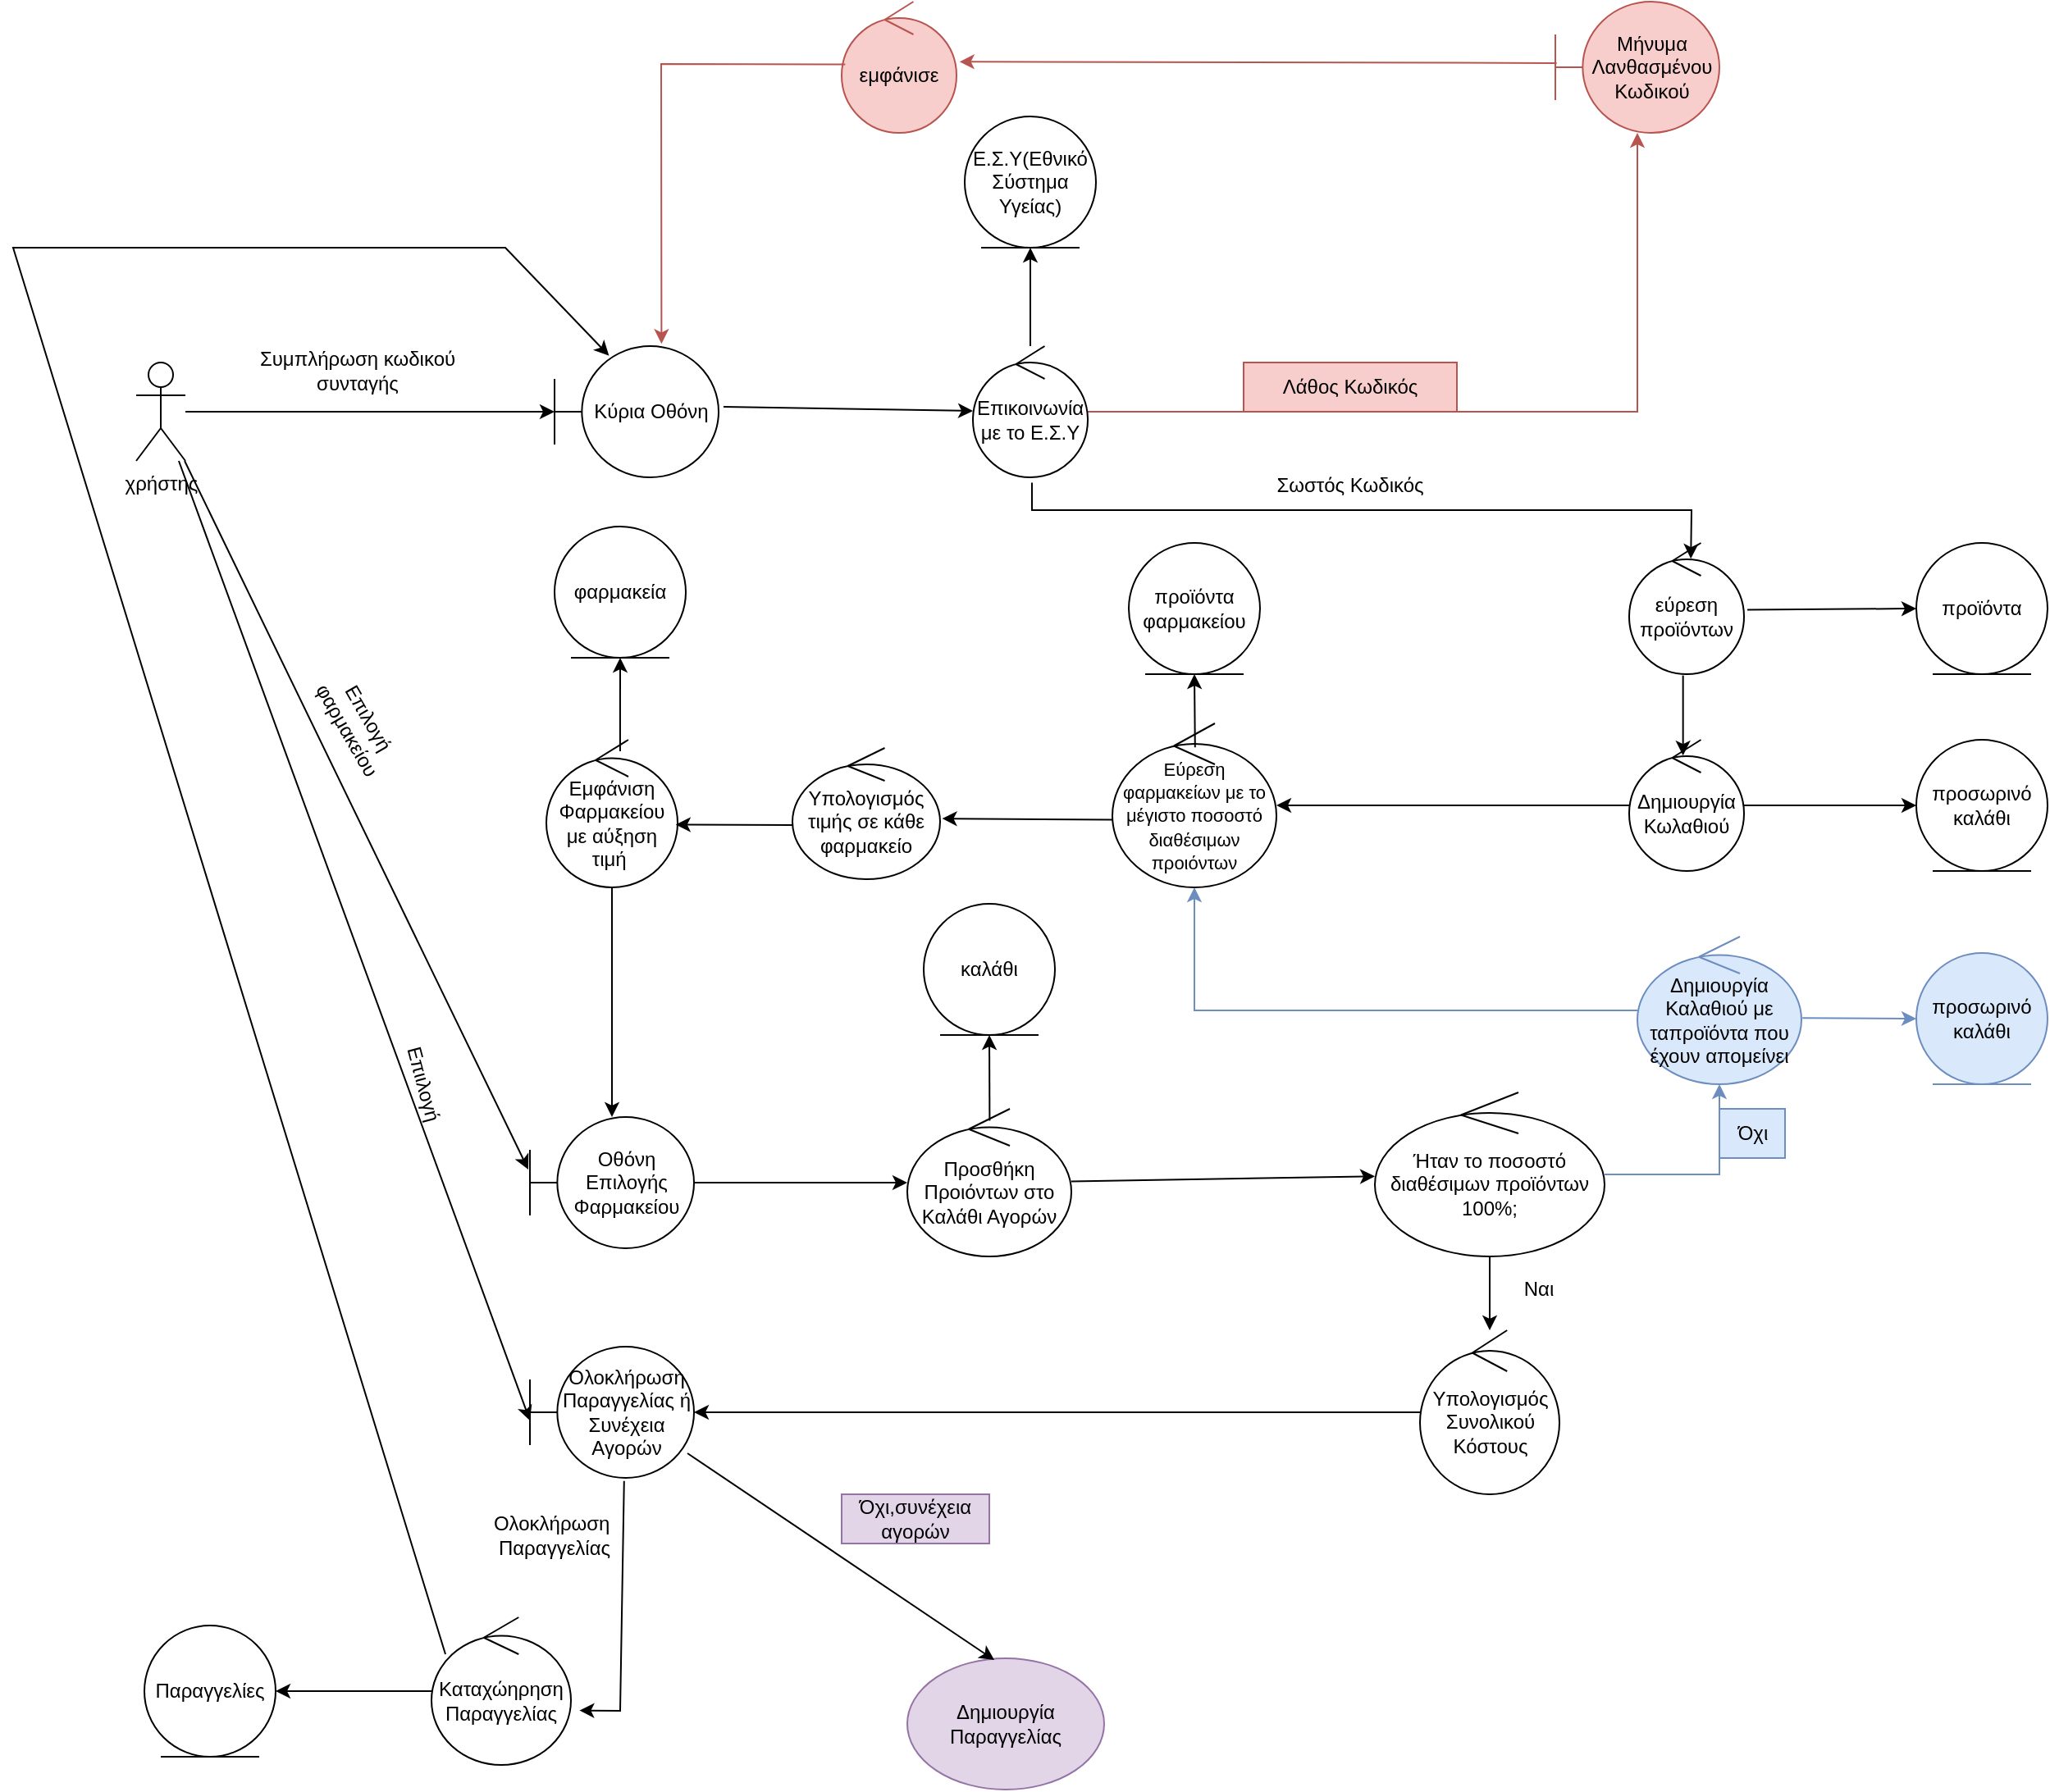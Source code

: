 <mxfile version="21.2.8" type="device">
  <diagram name="Page-1" id="PWL2UhRzFVZZNOHjkBoN">
    <mxGraphModel dx="1886" dy="1706" grid="1" gridSize="10" guides="1" tooltips="1" connect="1" arrows="1" fold="1" page="1" pageScale="1" pageWidth="850" pageHeight="1100" math="0" shadow="0">
      <root>
        <mxCell id="0" />
        <mxCell id="1" parent="0" />
        <mxCell id="ywj3BDyXeFq298JnpdSI-65" style="edgeStyle=orthogonalEdgeStyle;rounded=0;orthogonalLoop=1;jettySize=auto;html=1;" parent="1" source="ywj3BDyXeFq298JnpdSI-1" target="ywj3BDyXeFq298JnpdSI-2" edge="1">
          <mxGeometry relative="1" as="geometry" />
        </mxCell>
        <mxCell id="ywj3BDyXeFq298JnpdSI-1" value="χρήστης" style="shape=umlActor;verticalLabelPosition=bottom;verticalAlign=top;html=1;outlineConnect=0;" parent="1" vertex="1">
          <mxGeometry x="-5" y="-50" width="30" height="60" as="geometry" />
        </mxCell>
        <mxCell id="ywj3BDyXeFq298JnpdSI-2" value="Κύρια Οθόνη" style="shape=umlBoundary;whiteSpace=wrap;html=1;" parent="1" vertex="1">
          <mxGeometry x="250" y="-60" width="100" height="80" as="geometry" />
        </mxCell>
        <mxCell id="ywj3BDyXeFq298JnpdSI-69" style="edgeStyle=orthogonalEdgeStyle;rounded=0;orthogonalLoop=1;jettySize=auto;html=1;fillColor=#f8cecc;strokeColor=#b85450;" parent="1" source="ywj3BDyXeFq298JnpdSI-6" target="ywj3BDyXeFq298JnpdSI-46" edge="1">
          <mxGeometry relative="1" as="geometry" />
        </mxCell>
        <mxCell id="ywj3BDyXeFq298JnpdSI-70" style="edgeStyle=orthogonalEdgeStyle;rounded=0;orthogonalLoop=1;jettySize=auto;html=1;entryX=0.5;entryY=1;entryDx=0;entryDy=0;" parent="1" source="ywj3BDyXeFq298JnpdSI-6" target="ywj3BDyXeFq298JnpdSI-8" edge="1">
          <mxGeometry relative="1" as="geometry" />
        </mxCell>
        <mxCell id="ywj3BDyXeFq298JnpdSI-6" value="Επικοινωνία με το E.Σ.Υ" style="ellipse;shape=umlControl;whiteSpace=wrap;html=1;" parent="1" vertex="1">
          <mxGeometry x="505" y="-60" width="70" height="80" as="geometry" />
        </mxCell>
        <mxCell id="ywj3BDyXeFq298JnpdSI-8" value="Ε.Σ.Υ(Εθνικό Σύστημα Υγείας)" style="ellipse;shape=umlEntity;whiteSpace=wrap;html=1;" parent="1" vertex="1">
          <mxGeometry x="500" y="-200" width="80" height="80" as="geometry" />
        </mxCell>
        <mxCell id="ywj3BDyXeFq298JnpdSI-10" value="" style="endArrow=classic;html=1;rounded=0;exitX=1.03;exitY=0.463;exitDx=0;exitDy=0;exitPerimeter=0;" parent="1" source="ywj3BDyXeFq298JnpdSI-2" target="ywj3BDyXeFq298JnpdSI-6" edge="1">
          <mxGeometry width="50" height="50" relative="1" as="geometry">
            <mxPoint x="360" y="220" as="sourcePoint" />
            <mxPoint x="380" y="200" as="targetPoint" />
          </mxGeometry>
        </mxCell>
        <mxCell id="ywj3BDyXeFq298JnpdSI-79" style="edgeStyle=orthogonalEdgeStyle;rounded=0;orthogonalLoop=1;jettySize=auto;html=1;" parent="1" source="ywj3BDyXeFq298JnpdSI-11" target="ywj3BDyXeFq298JnpdSI-14" edge="1">
          <mxGeometry relative="1" as="geometry" />
        </mxCell>
        <mxCell id="ywj3BDyXeFq298JnpdSI-11" value="Δημιουργία Κωλαθιού" style="ellipse;shape=umlControl;whiteSpace=wrap;html=1;" parent="1" vertex="1">
          <mxGeometry x="905" y="180" width="70" height="80" as="geometry" />
        </mxCell>
        <mxCell id="ywj3BDyXeFq298JnpdSI-80" style="edgeStyle=orthogonalEdgeStyle;rounded=0;orthogonalLoop=1;jettySize=auto;html=1;entryX=0.5;entryY=1;entryDx=0;entryDy=0;exitX=0.562;exitY=0.078;exitDx=0;exitDy=0;exitPerimeter=0;" parent="1" source="ywj3BDyXeFq298JnpdSI-29" target="ywj3BDyXeFq298JnpdSI-23" edge="1">
          <mxGeometry relative="1" as="geometry" />
        </mxCell>
        <mxCell id="ywj3BDyXeFq298JnpdSI-14" value="&lt;font style=&quot;font-size: 11px;&quot;&gt;Εύρεση φαρμακείων με το μέγιστο ποσοστό διαθέσιμων προιόντων&lt;/font&gt;" style="ellipse;shape=umlControl;whiteSpace=wrap;html=1;" parent="1" vertex="1">
          <mxGeometry x="590" y="170" width="100" height="100" as="geometry" />
        </mxCell>
        <mxCell id="ywj3BDyXeFq298JnpdSI-83" style="edgeStyle=orthogonalEdgeStyle;rounded=0;orthogonalLoop=1;jettySize=auto;html=1;" parent="1" source="ywj3BDyXeFq298JnpdSI-17" target="ywj3BDyXeFq298JnpdSI-21" edge="1">
          <mxGeometry relative="1" as="geometry" />
        </mxCell>
        <mxCell id="ywj3BDyXeFq298JnpdSI-17" value="Οθόνη Επιλογής Φαρμακείου" style="shape=umlBoundary;whiteSpace=wrap;html=1;" parent="1" vertex="1">
          <mxGeometry x="235" y="410" width="100" height="80" as="geometry" />
        </mxCell>
        <mxCell id="ywj3BDyXeFq298JnpdSI-20" value="Επιλογή&lt;br style=&quot;border-color: var(--border-color);&quot;&gt;φαρμακείου" style="text;html=1;align=center;verticalAlign=middle;resizable=0;points=[];autosize=1;strokeColor=none;fillColor=none;rotation=60;" parent="1" vertex="1">
          <mxGeometry x="85" y="150" width="90" height="40" as="geometry" />
        </mxCell>
        <mxCell id="ywj3BDyXeFq298JnpdSI-21" value="Προσθήκη Προιόντων στο Καλάθι Αγορών" style="ellipse;shape=umlControl;whiteSpace=wrap;html=1;" parent="1" vertex="1">
          <mxGeometry x="465" y="405" width="100" height="90" as="geometry" />
        </mxCell>
        <mxCell id="ywj3BDyXeFq298JnpdSI-23" value="φαρμακεία" style="ellipse;shape=umlEntity;whiteSpace=wrap;html=1;" parent="1" vertex="1">
          <mxGeometry x="250" y="50" width="80" height="80" as="geometry" />
        </mxCell>
        <mxCell id="ywj3BDyXeFq298JnpdSI-25" value="Υπολογισμός τιμής σε κάθε φαρμακείο" style="ellipse;shape=umlControl;whiteSpace=wrap;html=1;" parent="1" vertex="1">
          <mxGeometry x="395" y="185" width="90" height="80" as="geometry" />
        </mxCell>
        <mxCell id="ywj3BDyXeFq298JnpdSI-28" value="" style="endArrow=classic;html=1;rounded=0;exitX=0;exitY=0.588;exitDx=0;exitDy=0;exitPerimeter=0;entryX=1.014;entryY=0.538;entryDx=0;entryDy=0;entryPerimeter=0;" parent="1" source="ywj3BDyXeFq298JnpdSI-14" target="ywj3BDyXeFq298JnpdSI-25" edge="1">
          <mxGeometry width="50" height="50" relative="1" as="geometry">
            <mxPoint x="390" y="430" as="sourcePoint" />
            <mxPoint x="440" y="380" as="targetPoint" />
          </mxGeometry>
        </mxCell>
        <mxCell id="ywj3BDyXeFq298JnpdSI-81" style="edgeStyle=orthogonalEdgeStyle;rounded=0;orthogonalLoop=1;jettySize=auto;html=1;" parent="1" source="ywj3BDyXeFq298JnpdSI-29" target="ywj3BDyXeFq298JnpdSI-17" edge="1">
          <mxGeometry relative="1" as="geometry" />
        </mxCell>
        <mxCell id="ywj3BDyXeFq298JnpdSI-29" value="Εμφάνιση Φαρμακείου με αύξηση τιμή&amp;nbsp;&lt;br&gt;" style="ellipse;shape=umlControl;whiteSpace=wrap;html=1;" parent="1" vertex="1">
          <mxGeometry x="245" y="180" width="80" height="90" as="geometry" />
        </mxCell>
        <mxCell id="ywj3BDyXeFq298JnpdSI-32" value="" style="endArrow=classic;html=1;rounded=0;exitX=0;exitY=0.588;exitDx=0;exitDy=0;exitPerimeter=0;entryX=0.986;entryY=0.575;entryDx=0;entryDy=0;entryPerimeter=0;" parent="1" source="ywj3BDyXeFq298JnpdSI-25" target="ywj3BDyXeFq298JnpdSI-29" edge="1">
          <mxGeometry width="50" height="50" relative="1" as="geometry">
            <mxPoint x="370" y="510" as="sourcePoint" />
            <mxPoint x="420" y="460" as="targetPoint" />
          </mxGeometry>
        </mxCell>
        <mxCell id="ywj3BDyXeFq298JnpdSI-85" style="edgeStyle=orthogonalEdgeStyle;rounded=0;orthogonalLoop=1;jettySize=auto;html=1;fillColor=#dae8fc;strokeColor=#6c8ebf;" parent="1" source="ywj3BDyXeFq298JnpdSI-33" target="ywj3BDyXeFq298JnpdSI-40" edge="1">
          <mxGeometry relative="1" as="geometry" />
        </mxCell>
        <mxCell id="ywj3BDyXeFq298JnpdSI-87" style="edgeStyle=orthogonalEdgeStyle;rounded=0;orthogonalLoop=1;jettySize=auto;html=1;" parent="1" source="ywj3BDyXeFq298JnpdSI-33" target="ywj3BDyXeFq298JnpdSI-52" edge="1">
          <mxGeometry relative="1" as="geometry" />
        </mxCell>
        <mxCell id="ywj3BDyXeFq298JnpdSI-33" value="Ήταν το ποσοστό διαθέσιμων&amp;nbsp;προϊόντων 100%;" style="ellipse;shape=umlControl;whiteSpace=wrap;html=1;" parent="1" vertex="1">
          <mxGeometry x="750" y="395" width="140" height="100" as="geometry" />
        </mxCell>
        <mxCell id="ywj3BDyXeFq298JnpdSI-35" value="" style="endArrow=classic;html=1;rounded=0;" parent="1" source="ywj3BDyXeFq298JnpdSI-21" target="ywj3BDyXeFq298JnpdSI-33" edge="1">
          <mxGeometry width="50" height="50" relative="1" as="geometry">
            <mxPoint x="530" y="700" as="sourcePoint" />
            <mxPoint x="580" y="650" as="targetPoint" />
          </mxGeometry>
        </mxCell>
        <mxCell id="ywj3BDyXeFq298JnpdSI-84" style="edgeStyle=orthogonalEdgeStyle;rounded=0;orthogonalLoop=1;jettySize=auto;html=1;fillColor=#dae8fc;strokeColor=#6c8ebf;" parent="1" source="ywj3BDyXeFq298JnpdSI-40" target="ywj3BDyXeFq298JnpdSI-14" edge="1">
          <mxGeometry relative="1" as="geometry" />
        </mxCell>
        <mxCell id="ywj3BDyXeFq298JnpdSI-40" value="Δημιουργία Καλαθιού με ταπροϊόντα που έχουν απομείνει" style="ellipse;shape=umlControl;whiteSpace=wrap;html=1;fillColor=#dae8fc;strokeColor=#6c8ebf;" parent="1" vertex="1">
          <mxGeometry x="910" y="300" width="100" height="90" as="geometry" />
        </mxCell>
        <mxCell id="ywj3BDyXeFq298JnpdSI-43" value="Όχι" style="text;html=1;align=center;verticalAlign=middle;resizable=0;points=[];autosize=1;strokeColor=#6c8ebf;fillColor=#dae8fc;" parent="1" vertex="1">
          <mxGeometry x="960" y="405" width="40" height="30" as="geometry" />
        </mxCell>
        <mxCell id="ywj3BDyXeFq298JnpdSI-46" value="Mήνυμα Λανθασμένου Κωδικού" style="shape=umlBoundary;whiteSpace=wrap;html=1;fillColor=#f8cecc;strokeColor=#b85450;" parent="1" vertex="1">
          <mxGeometry x="860" y="-270" width="100" height="80" as="geometry" />
        </mxCell>
        <mxCell id="ywj3BDyXeFq298JnpdSI-90" style="edgeStyle=orthogonalEdgeStyle;rounded=0;orthogonalLoop=1;jettySize=auto;html=1;" parent="1" source="ywj3BDyXeFq298JnpdSI-52" edge="1">
          <mxGeometry relative="1" as="geometry">
            <mxPoint x="335" y="590" as="targetPoint" />
          </mxGeometry>
        </mxCell>
        <mxCell id="ywj3BDyXeFq298JnpdSI-52" value="Υπολογισμός Συνολικού Κόστους" style="ellipse;shape=umlControl;whiteSpace=wrap;html=1;" parent="1" vertex="1">
          <mxGeometry x="777.5" y="540" width="85" height="100" as="geometry" />
        </mxCell>
        <mxCell id="ywj3BDyXeFq298JnpdSI-55" value="Δημιουργία Παραγγελίας" style="ellipse;whiteSpace=wrap;html=1;strokeColor=#9673a6;fillColor=#e1d5e7;" parent="1" vertex="1">
          <mxGeometry x="465" y="740" width="120" height="80" as="geometry" />
        </mxCell>
        <mxCell id="ywj3BDyXeFq298JnpdSI-94" style="edgeStyle=orthogonalEdgeStyle;rounded=0;orthogonalLoop=1;jettySize=auto;html=1;entryX=1;entryY=0.5;entryDx=0;entryDy=0;" parent="1" source="ywj3BDyXeFq298JnpdSI-58" target="ywj3BDyXeFq298JnpdSI-62" edge="1">
          <mxGeometry relative="1" as="geometry" />
        </mxCell>
        <mxCell id="ywj3BDyXeFq298JnpdSI-58" value="Καταχώηρηση Παραγγελίας" style="ellipse;shape=umlControl;whiteSpace=wrap;html=1;" parent="1" vertex="1">
          <mxGeometry x="175" y="715" width="85" height="90" as="geometry" />
        </mxCell>
        <mxCell id="ywj3BDyXeFq298JnpdSI-62" value="Παραγγελίες" style="ellipse;shape=umlEntity;whiteSpace=wrap;html=1;" parent="1" vertex="1">
          <mxGeometry y="720" width="80" height="80" as="geometry" />
        </mxCell>
        <mxCell id="ywj3BDyXeFq298JnpdSI-68" value="Συμπλήρωση κωδικού συνταγής&lt;br&gt;" style="text;html=1;strokeColor=none;fillColor=none;align=center;verticalAlign=middle;whiteSpace=wrap;rounded=0;" parent="1" vertex="1">
          <mxGeometry x="65" y="-60" width="130" height="30" as="geometry" />
        </mxCell>
        <mxCell id="ywj3BDyXeFq298JnpdSI-71" value="Λάθος Κωδικός" style="text;html=1;strokeColor=#b85450;fillColor=#f8cecc;align=center;verticalAlign=middle;whiteSpace=wrap;rounded=0;" parent="1" vertex="1">
          <mxGeometry x="670" y="-50" width="130" height="30" as="geometry" />
        </mxCell>
        <mxCell id="ywj3BDyXeFq298JnpdSI-77" value="Σωστός Κωδικός" style="text;html=1;strokeColor=none;fillColor=none;align=center;verticalAlign=middle;whiteSpace=wrap;rounded=0;" parent="1" vertex="1">
          <mxGeometry x="670" y="10" width="130" height="30" as="geometry" />
        </mxCell>
        <mxCell id="ywj3BDyXeFq298JnpdSI-101" value="Ναι" style="text;html=1;strokeColor=none;fillColor=none;align=center;verticalAlign=middle;whiteSpace=wrap;rounded=0;" parent="1" vertex="1">
          <mxGeometry x="820" y="500" width="60" height="30" as="geometry" />
        </mxCell>
        <mxCell id="ywj3BDyXeFq298JnpdSI-102" value="Όχι,συνέχεια αγορών" style="text;html=1;strokeColor=#9673a6;fillColor=#e1d5e7;align=center;verticalAlign=middle;whiteSpace=wrap;rounded=0;" parent="1" vertex="1">
          <mxGeometry x="425" y="640" width="90" height="30" as="geometry" />
        </mxCell>
        <mxCell id="0InmYa3B-Twqp1HN2Bhv-2" value="" style="endArrow=classic;html=1;rounded=0;entryX=0.442;entryY=0.013;entryDx=0;entryDy=0;entryPerimeter=0;exitX=0.953;exitY=0.75;exitDx=0;exitDy=0;exitPerimeter=0;" parent="1" target="ywj3BDyXeFq298JnpdSI-55" edge="1">
          <mxGeometry width="50" height="50" relative="1" as="geometry">
            <mxPoint x="331.005" y="615" as="sourcePoint" />
            <mxPoint x="520" y="720" as="targetPoint" />
          </mxGeometry>
        </mxCell>
        <mxCell id="0InmYa3B-Twqp1HN2Bhv-5" value="" style="endArrow=classic;html=1;rounded=0;entryX=-0.01;entryY=0.4;entryDx=0;entryDy=0;entryPerimeter=0;" parent="1" source="ywj3BDyXeFq298JnpdSI-1" target="ywj3BDyXeFq298JnpdSI-17" edge="1">
          <mxGeometry width="50" height="50" relative="1" as="geometry">
            <mxPoint x="40" y="10" as="sourcePoint" />
            <mxPoint x="610" y="360" as="targetPoint" />
          </mxGeometry>
        </mxCell>
        <mxCell id="0InmYa3B-Twqp1HN2Bhv-6" value="" style="endArrow=classic;html=1;rounded=0;entryX=0;entryY=0.563;entryDx=0;entryDy=0;entryPerimeter=0;" parent="1" source="ywj3BDyXeFq298JnpdSI-1" target="0InmYa3B-Twqp1HN2Bhv-7" edge="1">
          <mxGeometry width="50" height="50" relative="1" as="geometry">
            <mxPoint x="560" y="410" as="sourcePoint" />
            <mxPoint x="210" y="570" as="targetPoint" />
          </mxGeometry>
        </mxCell>
        <mxCell id="0InmYa3B-Twqp1HN2Bhv-7" value="Oλοκλήρωση Παραγγελίας ή Συνέχεια Αγορών" style="shape=umlBoundary;whiteSpace=wrap;html=1;" parent="1" vertex="1">
          <mxGeometry x="235" y="550" width="100" height="80" as="geometry" />
        </mxCell>
        <mxCell id="0InmYa3B-Twqp1HN2Bhv-8" value="Ολοκλήρωση&amp;nbsp;&lt;br&gt;Παραγγελίας" style="text;html=1;strokeColor=none;fillColor=none;align=center;verticalAlign=middle;whiteSpace=wrap;rounded=0;" parent="1" vertex="1">
          <mxGeometry x="220" y="650" width="60" height="30" as="geometry" />
        </mxCell>
        <mxCell id="0InmYa3B-Twqp1HN2Bhv-11" value="Επιιλογή" style="text;html=1;strokeColor=none;fillColor=none;align=center;verticalAlign=middle;whiteSpace=wrap;rounded=0;rotation=75;" parent="1" vertex="1">
          <mxGeometry x="105" y="375" width="130" height="30" as="geometry" />
        </mxCell>
        <mxCell id="70sHACYpeCCq0xY1KwGd-1" value="" style="endArrow=classic;html=1;rounded=0;exitX=0.1;exitY=0.25;exitDx=0;exitDy=0;exitPerimeter=0;entryX=0.332;entryY=0.073;entryDx=0;entryDy=0;entryPerimeter=0;" parent="1" source="ywj3BDyXeFq298JnpdSI-58" target="ywj3BDyXeFq298JnpdSI-2" edge="1">
          <mxGeometry width="50" height="50" relative="1" as="geometry">
            <mxPoint x="100" y="730" as="sourcePoint" />
            <mxPoint x="150" y="680" as="targetPoint" />
            <Array as="points">
              <mxPoint x="-80" y="-120" />
              <mxPoint x="220" y="-120" />
            </Array>
          </mxGeometry>
        </mxCell>
        <mxCell id="1mRPmPJK7GE_bP-mpeT0-1" value="καλάθι" style="ellipse;shape=umlEntity;whiteSpace=wrap;html=1;" parent="1" vertex="1">
          <mxGeometry x="475" y="280" width="80" height="80" as="geometry" />
        </mxCell>
        <mxCell id="1mRPmPJK7GE_bP-mpeT0-2" value="" style="endArrow=classic;html=1;rounded=0;entryX=0.5;entryY=1;entryDx=0;entryDy=0;exitX=0.502;exitY=0.08;exitDx=0;exitDy=0;exitPerimeter=0;" parent="1" source="ywj3BDyXeFq298JnpdSI-21" target="1mRPmPJK7GE_bP-mpeT0-1" edge="1">
          <mxGeometry width="50" height="50" relative="1" as="geometry">
            <mxPoint x="450" y="420" as="sourcePoint" />
            <mxPoint x="500" y="370" as="targetPoint" />
          </mxGeometry>
        </mxCell>
        <mxCell id="1mRPmPJK7GE_bP-mpeT0-3" value="εμφάνισε" style="ellipse;shape=umlControl;whiteSpace=wrap;html=1;fillColor=#f8cecc;strokeColor=#b85450;" parent="1" vertex="1">
          <mxGeometry x="425" y="-270" width="70" height="80" as="geometry" />
        </mxCell>
        <mxCell id="1mRPmPJK7GE_bP-mpeT0-4" value="" style="endArrow=classic;html=1;rounded=0;exitX=0.008;exitY=0.468;exitDx=0;exitDy=0;exitPerimeter=0;entryX=1.026;entryY=0.458;entryDx=0;entryDy=0;entryPerimeter=0;fillColor=#f8cecc;strokeColor=#b85450;" parent="1" source="ywj3BDyXeFq298JnpdSI-46" target="1mRPmPJK7GE_bP-mpeT0-3" edge="1">
          <mxGeometry width="50" height="50" relative="1" as="geometry">
            <mxPoint x="450" y="20" as="sourcePoint" />
            <mxPoint x="500" y="-30" as="targetPoint" />
          </mxGeometry>
        </mxCell>
        <mxCell id="1mRPmPJK7GE_bP-mpeT0-5" value="" style="endArrow=classic;html=1;rounded=0;exitX=0.031;exitY=0.478;exitDx=0;exitDy=0;exitPerimeter=0;entryX=0.652;entryY=-0.017;entryDx=0;entryDy=0;entryPerimeter=0;fillColor=#f8cecc;strokeColor=#b85450;" parent="1" source="1mRPmPJK7GE_bP-mpeT0-3" target="ywj3BDyXeFq298JnpdSI-2" edge="1">
          <mxGeometry width="50" height="50" relative="1" as="geometry">
            <mxPoint x="450" y="20" as="sourcePoint" />
            <mxPoint x="500" y="-30" as="targetPoint" />
            <Array as="points">
              <mxPoint x="315" y="-232" />
            </Array>
          </mxGeometry>
        </mxCell>
        <mxCell id="MFm4ZCKWsimBORIS7tTq-1" value="προσωρινό καλάθι" style="ellipse;shape=umlEntity;whiteSpace=wrap;html=1;" parent="1" vertex="1">
          <mxGeometry x="1080" y="180" width="80" height="80" as="geometry" />
        </mxCell>
        <mxCell id="MFm4ZCKWsimBORIS7tTq-2" value="" style="endArrow=classic;html=1;rounded=0;entryX=0;entryY=0.5;entryDx=0;entryDy=0;" parent="1" source="ywj3BDyXeFq298JnpdSI-11" target="MFm4ZCKWsimBORIS7tTq-1" edge="1">
          <mxGeometry width="50" height="50" relative="1" as="geometry">
            <mxPoint x="990" y="350" as="sourcePoint" />
            <mxPoint x="1040" y="300" as="targetPoint" />
          </mxGeometry>
        </mxCell>
        <mxCell id="MFm4ZCKWsimBORIS7tTq-3" value="προσωρινό καλάθι" style="ellipse;shape=umlEntity;whiteSpace=wrap;html=1;fillColor=#dae8fc;strokeColor=#6c8ebf;" parent="1" vertex="1">
          <mxGeometry x="1080" y="310" width="80" height="80" as="geometry" />
        </mxCell>
        <mxCell id="MFm4ZCKWsimBORIS7tTq-4" value="" style="endArrow=classic;html=1;rounded=0;exitX=1.006;exitY=0.551;exitDx=0;exitDy=0;exitPerimeter=0;entryX=0;entryY=0.5;entryDx=0;entryDy=0;fillColor=#dae8fc;strokeColor=#6c8ebf;" parent="1" source="ywj3BDyXeFq298JnpdSI-40" target="MFm4ZCKWsimBORIS7tTq-3" edge="1">
          <mxGeometry width="50" height="50" relative="1" as="geometry">
            <mxPoint x="1040" y="350" as="sourcePoint" />
            <mxPoint x="1090" y="340" as="targetPoint" />
          </mxGeometry>
        </mxCell>
        <mxCell id="MFm4ZCKWsimBORIS7tTq-5" value="εύρεση προϊόντων" style="ellipse;shape=umlControl;whiteSpace=wrap;html=1;" parent="1" vertex="1">
          <mxGeometry x="905" y="60" width="70" height="80" as="geometry" />
        </mxCell>
        <mxCell id="MFm4ZCKWsimBORIS7tTq-6" value="" style="endArrow=classic;html=1;rounded=0;exitX=0.514;exitY=1.04;exitDx=0;exitDy=0;exitPerimeter=0;entryX=0.537;entryY=0.12;entryDx=0;entryDy=0;entryPerimeter=0;" parent="1" source="ywj3BDyXeFq298JnpdSI-6" target="MFm4ZCKWsimBORIS7tTq-5" edge="1">
          <mxGeometry width="50" height="50" relative="1" as="geometry">
            <mxPoint x="500" y="150" as="sourcePoint" />
            <mxPoint x="550" y="100" as="targetPoint" />
            <Array as="points">
              <mxPoint x="541" y="40" />
              <mxPoint x="620" y="40" />
              <mxPoint x="943" y="40" />
            </Array>
          </mxGeometry>
        </mxCell>
        <mxCell id="MFm4ZCKWsimBORIS7tTq-7" value="" style="endArrow=classic;html=1;rounded=0;entryX=0.469;entryY=0.12;entryDx=0;entryDy=0;entryPerimeter=0;exitX=0.469;exitY=1.01;exitDx=0;exitDy=0;exitPerimeter=0;" parent="1" source="MFm4ZCKWsimBORIS7tTq-5" target="ywj3BDyXeFq298JnpdSI-11" edge="1">
          <mxGeometry width="50" height="50" relative="1" as="geometry">
            <mxPoint x="720" y="150" as="sourcePoint" />
            <mxPoint x="770" y="100" as="targetPoint" />
          </mxGeometry>
        </mxCell>
        <mxCell id="MFm4ZCKWsimBORIS7tTq-8" value="προϊόντα" style="ellipse;shape=umlEntity;whiteSpace=wrap;html=1;" parent="1" vertex="1">
          <mxGeometry x="1080" y="60" width="80" height="80" as="geometry" />
        </mxCell>
        <mxCell id="MFm4ZCKWsimBORIS7tTq-9" value="" style="endArrow=classic;html=1;rounded=0;entryX=0;entryY=0.5;entryDx=0;entryDy=0;exitX=1.029;exitY=0.51;exitDx=0;exitDy=0;exitPerimeter=0;" parent="1" source="MFm4ZCKWsimBORIS7tTq-5" target="MFm4ZCKWsimBORIS7tTq-8" edge="1">
          <mxGeometry width="50" height="50" relative="1" as="geometry">
            <mxPoint x="950" y="150" as="sourcePoint" />
            <mxPoint x="1000" y="100" as="targetPoint" />
          </mxGeometry>
        </mxCell>
        <mxCell id="ed7XWVETnaPB7IpLGtUS-1" value="" style="endArrow=classic;html=1;rounded=0;exitX=0.574;exitY=1.023;exitDx=0;exitDy=0;exitPerimeter=0;entryX=1.061;entryY=0.631;entryDx=0;entryDy=0;entryPerimeter=0;" parent="1" source="0InmYa3B-Twqp1HN2Bhv-7" target="ywj3BDyXeFq298JnpdSI-58" edge="1">
          <mxGeometry width="50" height="50" relative="1" as="geometry">
            <mxPoint x="540" y="560" as="sourcePoint" />
            <mxPoint x="590" y="510" as="targetPoint" />
            <Array as="points">
              <mxPoint x="290" y="772" />
            </Array>
          </mxGeometry>
        </mxCell>
        <mxCell id="TBmlqUrVyMB2qFv_kcKX-1" value="προϊόντα φαρμακείου" style="ellipse;shape=umlEntity;whiteSpace=wrap;html=1;" vertex="1" parent="1">
          <mxGeometry x="600" y="60" width="80" height="80" as="geometry" />
        </mxCell>
        <mxCell id="TBmlqUrVyMB2qFv_kcKX-2" value="" style="endArrow=classic;html=1;rounded=0;entryX=0.5;entryY=1;entryDx=0;entryDy=0;exitX=0.504;exitY=0.146;exitDx=0;exitDy=0;exitPerimeter=0;" edge="1" parent="1" source="ywj3BDyXeFq298JnpdSI-14" target="TBmlqUrVyMB2qFv_kcKX-1">
          <mxGeometry width="50" height="50" relative="1" as="geometry">
            <mxPoint x="660" y="350" as="sourcePoint" />
            <mxPoint x="710" y="300" as="targetPoint" />
          </mxGeometry>
        </mxCell>
      </root>
    </mxGraphModel>
  </diagram>
</mxfile>
